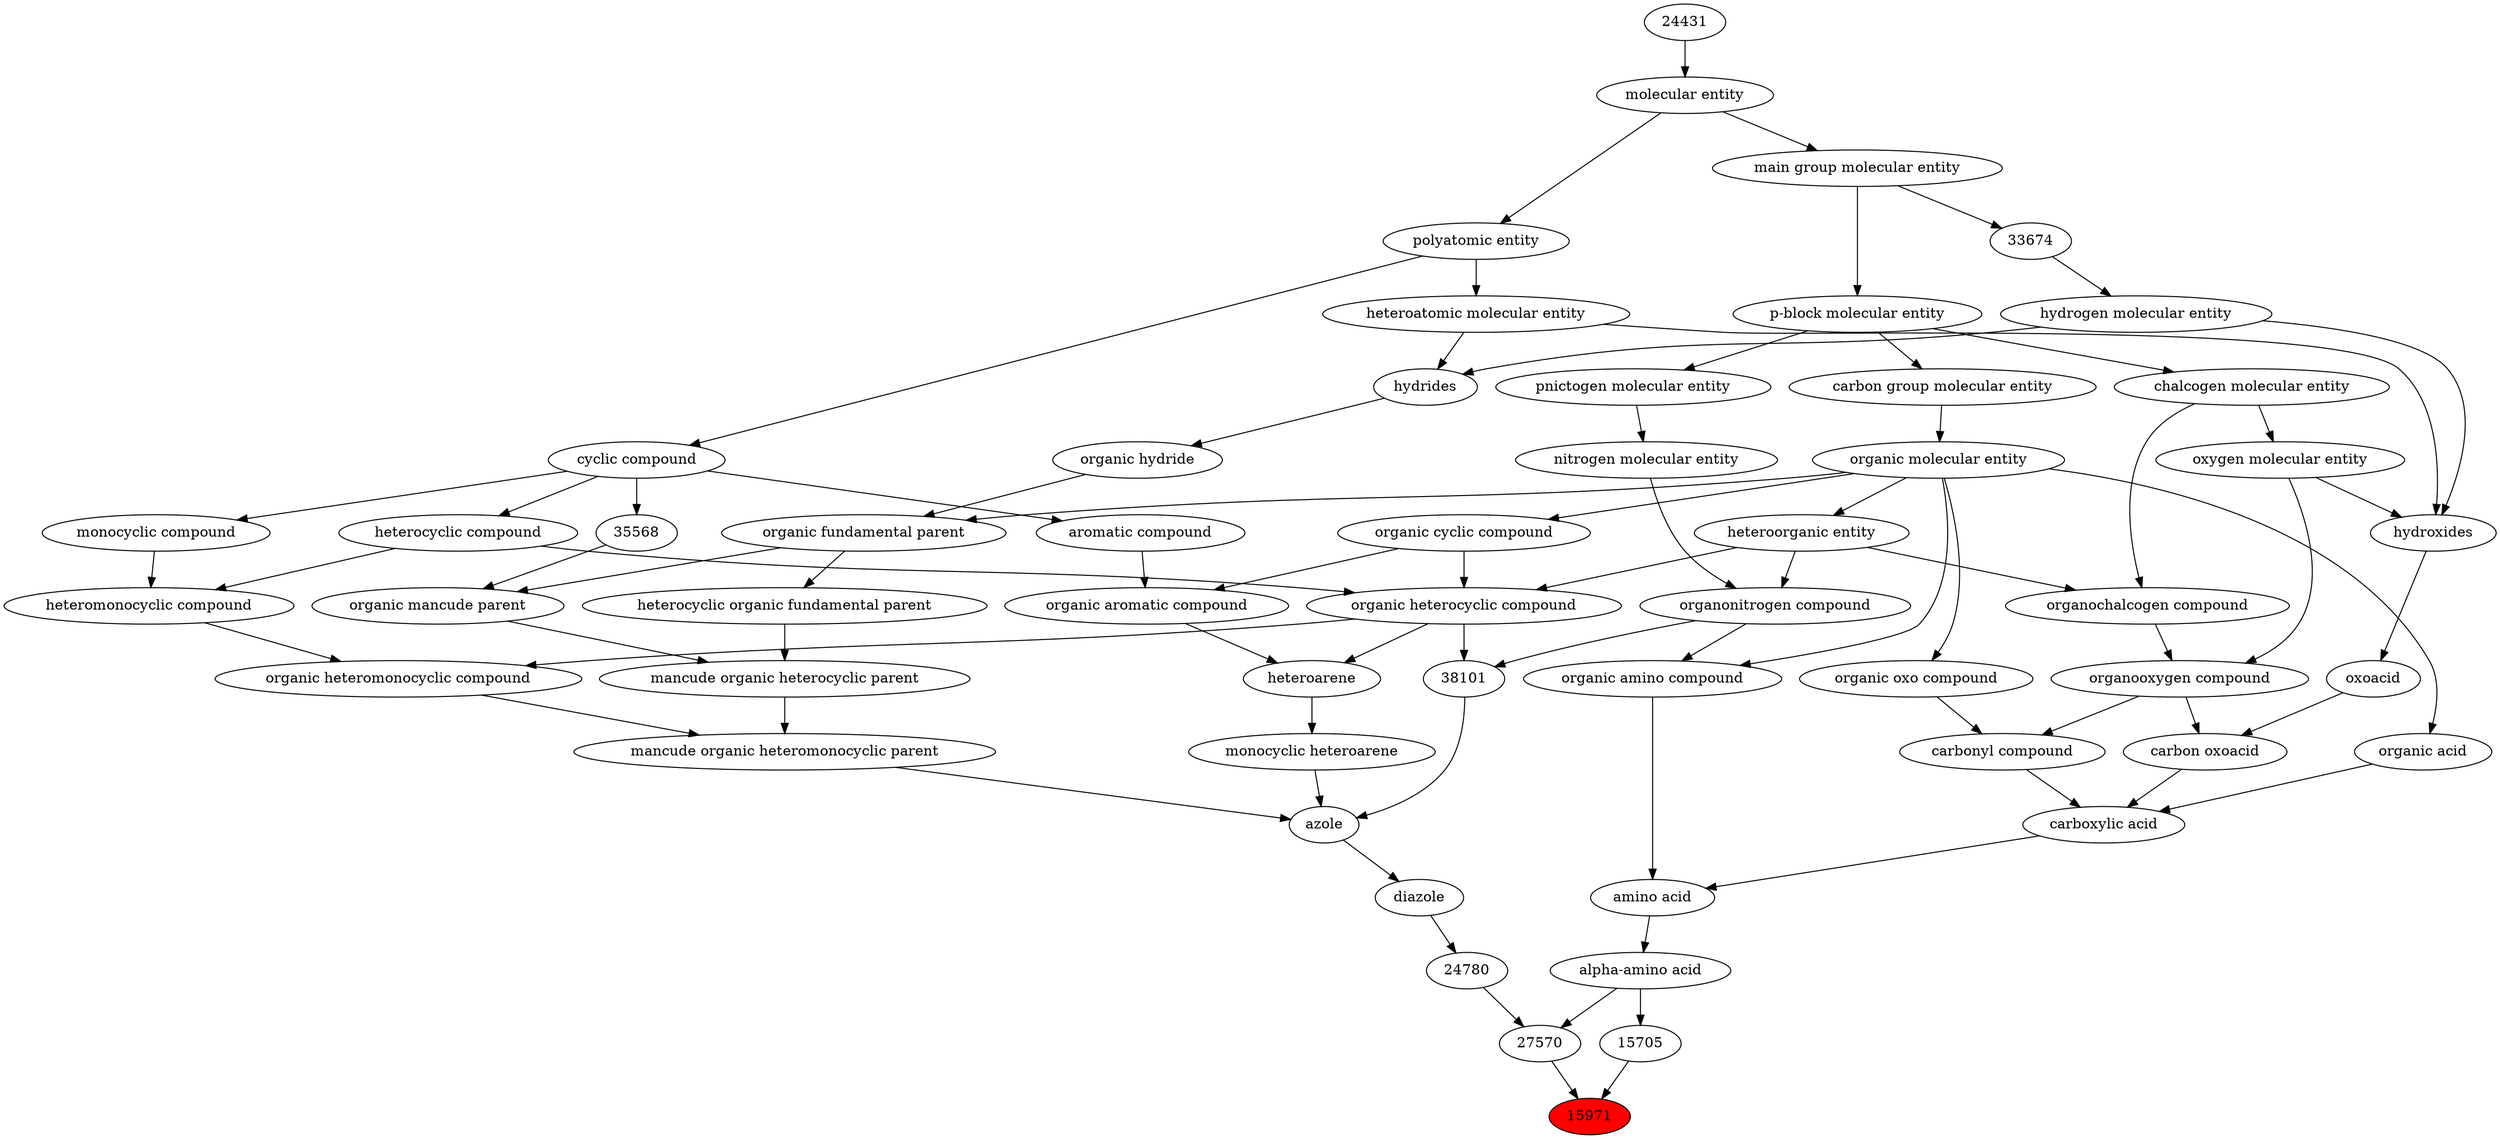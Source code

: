 digraph tree{ 
15971 [label="15971" fillcolor=red style=filled]
27570 -> 15971
15705 -> 15971
27570 [label="27570"]
33704 -> 27570
24780 -> 27570
15705 [label="15705"]
33704 -> 15705
33704 [label="alpha-amino acid"]
33709 -> 33704
24780 [label="24780"]
23677 -> 24780
33709 [label="amino acid"]
50047 -> 33709
33575 -> 33709
23677 [label="diazole"]
68452 -> 23677
50047 [label="organic amino compound"]
50860 -> 50047
35352 -> 50047
33575 [label="carboxylic acid"]
36586 -> 33575
35605 -> 33575
64709 -> 33575
68452 [label="azole"]
35555 -> 68452
38179 -> 68452
38101 -> 68452
50860 [label="organic molecular entity"]
33582 -> 50860
35352 [label="organonitrogen compound"]
51143 -> 35352
33285 -> 35352
36586 [label="carbonyl compound"]
36587 -> 36586
36963 -> 36586
35605 [label="carbon oxoacid"]
24833 -> 35605
36963 -> 35605
64709 [label="organic acid"]
50860 -> 64709
35555 [label="mancude organic heteromonocyclic parent"]
25693 -> 35555
35571 -> 35555
38179 [label="monocyclic heteroarene"]
33833 -> 38179
38101 [label="38101"]
24532 -> 38101
35352 -> 38101
33582 [label="carbon group molecular entity"]
33675 -> 33582
51143 [label="nitrogen molecular entity"]
33302 -> 51143
33285 [label="heteroorganic entity"]
50860 -> 33285
36587 [label="organic oxo compound"]
50860 -> 36587
36963 [label="organooxygen compound"]
36962 -> 36963
25806 -> 36963
24833 [label="oxoacid"]
24651 -> 24833
25693 [label="organic heteromonocyclic compound"]
33670 -> 25693
24532 -> 25693
35571 [label="mancude organic heterocyclic parent"]
35573 -> 35571
35552 -> 35571
33833 [label="heteroarene"]
33659 -> 33833
24532 -> 33833
24532 [label="organic heterocyclic compound"]
33285 -> 24532
33832 -> 24532
5686 -> 24532
33675 [label="p-block molecular entity"]
33579 -> 33675
33302 [label="pnictogen molecular entity"]
33675 -> 33302
36962 [label="organochalcogen compound"]
33285 -> 36962
33304 -> 36962
25806 [label="oxygen molecular entity"]
33304 -> 25806
24651 [label="hydroxides"]
25806 -> 24651
33608 -> 24651
37577 -> 24651
33670 [label="heteromonocyclic compound"]
5686 -> 33670
33661 -> 33670
35573 [label="organic mancude parent"]
35568 -> 35573
33245 -> 35573
35552 [label="heterocyclic organic fundamental parent"]
33245 -> 35552
33659 [label="organic aromatic compound"]
33832 -> 33659
33655 -> 33659
33832 [label="organic cyclic compound"]
50860 -> 33832
5686 [label="heterocyclic compound"]
33595 -> 5686
33579 [label="main group molecular entity"]
23367 -> 33579
33304 [label="chalcogen molecular entity"]
33675 -> 33304
33608 [label="hydrogen molecular entity"]
33674 -> 33608
37577 [label="heteroatomic molecular entity"]
36357 -> 37577
33661 [label="monocyclic compound"]
33595 -> 33661
35568 [label="35568"]
33595 -> 35568
33245 [label="organic fundamental parent"]
50860 -> 33245
37175 -> 33245
33655 [label="aromatic compound"]
33595 -> 33655
33595 [label="cyclic compound"]
36357 -> 33595
23367 [label="molecular entity"]
24431 -> 23367
33674 [label="33674"]
33579 -> 33674
36357 [label="polyatomic entity"]
23367 -> 36357
37175 [label="organic hydride"]
33692 -> 37175
24431 [label="24431"]
33692 [label="hydrides"]
33608 -> 33692
37577 -> 33692
}
